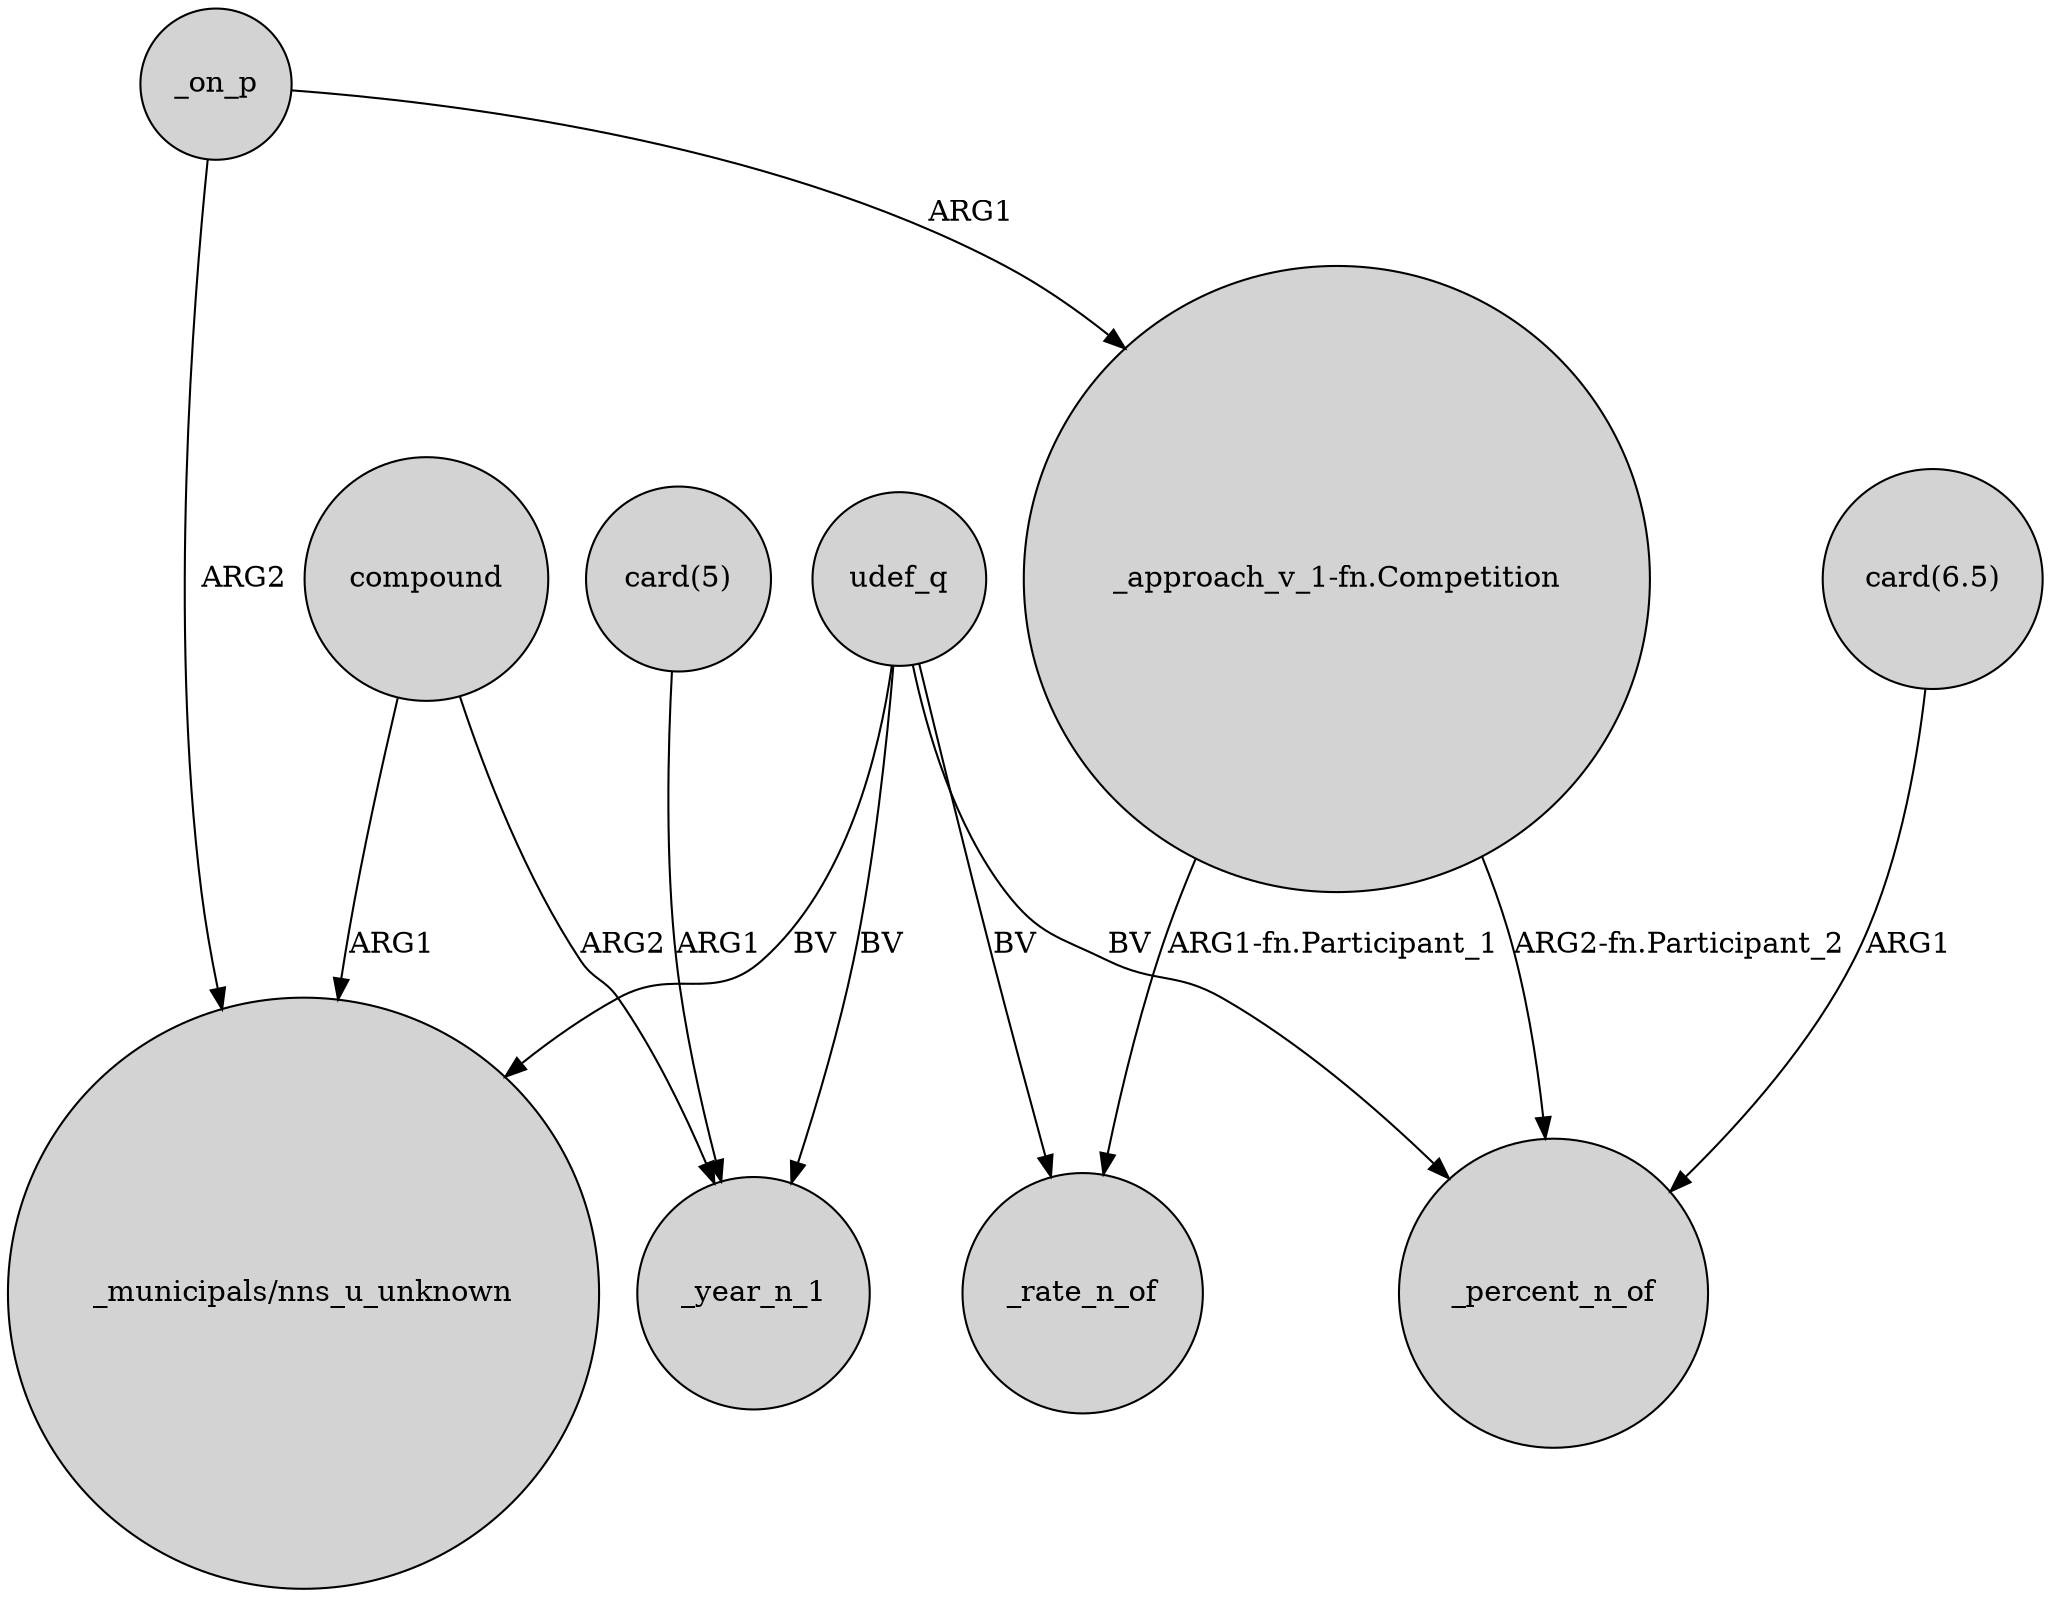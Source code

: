digraph {
	node [shape=circle style=filled]
	compound -> "_municipals/nns_u_unknown" [label=ARG1]
	udef_q -> _year_n_1 [label=BV]
	udef_q -> _percent_n_of [label=BV]
	_on_p -> "_municipals/nns_u_unknown" [label=ARG2]
	udef_q -> _rate_n_of [label=BV]
	"_approach_v_1-fn.Competition" -> _rate_n_of [label="ARG1-fn.Participant_1"]
	"card(6.5)" -> _percent_n_of [label=ARG1]
	udef_q -> "_municipals/nns_u_unknown" [label=BV]
	compound -> _year_n_1 [label=ARG2]
	"_approach_v_1-fn.Competition" -> _percent_n_of [label="ARG2-fn.Participant_2"]
	_on_p -> "_approach_v_1-fn.Competition" [label=ARG1]
	"card(5)" -> _year_n_1 [label=ARG1]
}

